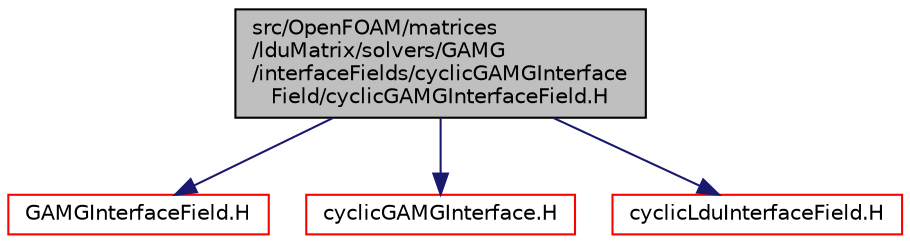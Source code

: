 digraph "src/OpenFOAM/matrices/lduMatrix/solvers/GAMG/interfaceFields/cyclicGAMGInterfaceField/cyclicGAMGInterfaceField.H"
{
  bgcolor="transparent";
  edge [fontname="Helvetica",fontsize="10",labelfontname="Helvetica",labelfontsize="10"];
  node [fontname="Helvetica",fontsize="10",shape=record];
  Node1 [label="src/OpenFOAM/matrices\l/lduMatrix/solvers/GAMG\l/interfaceFields/cyclicGAMGInterface\lField/cyclicGAMGInterfaceField.H",height=0.2,width=0.4,color="black", fillcolor="grey75", style="filled", fontcolor="black"];
  Node1 -> Node2 [color="midnightblue",fontsize="10",style="solid",fontname="Helvetica"];
  Node2 [label="GAMGInterfaceField.H",height=0.2,width=0.4,color="red",URL="$a08491.html"];
  Node1 -> Node3 [color="midnightblue",fontsize="10",style="solid",fontname="Helvetica"];
  Node3 [label="cyclicGAMGInterface.H",height=0.2,width=0.4,color="red",URL="$a08498.html"];
  Node1 -> Node4 [color="midnightblue",fontsize="10",style="solid",fontname="Helvetica"];
  Node4 [label="cyclicLduInterfaceField.H",height=0.2,width=0.4,color="red",URL="$a08381.html"];
}
